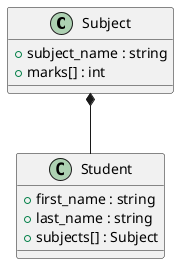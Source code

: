 @startuml
'https://plantuml.com/class-diagram

class Subject {
+ subject_name : string
+ marks[] : int
}

Subject *-- Student
class Student {
+ first_name : string
+ last_name : string
+ subjects[] : Subject
}

@enduml